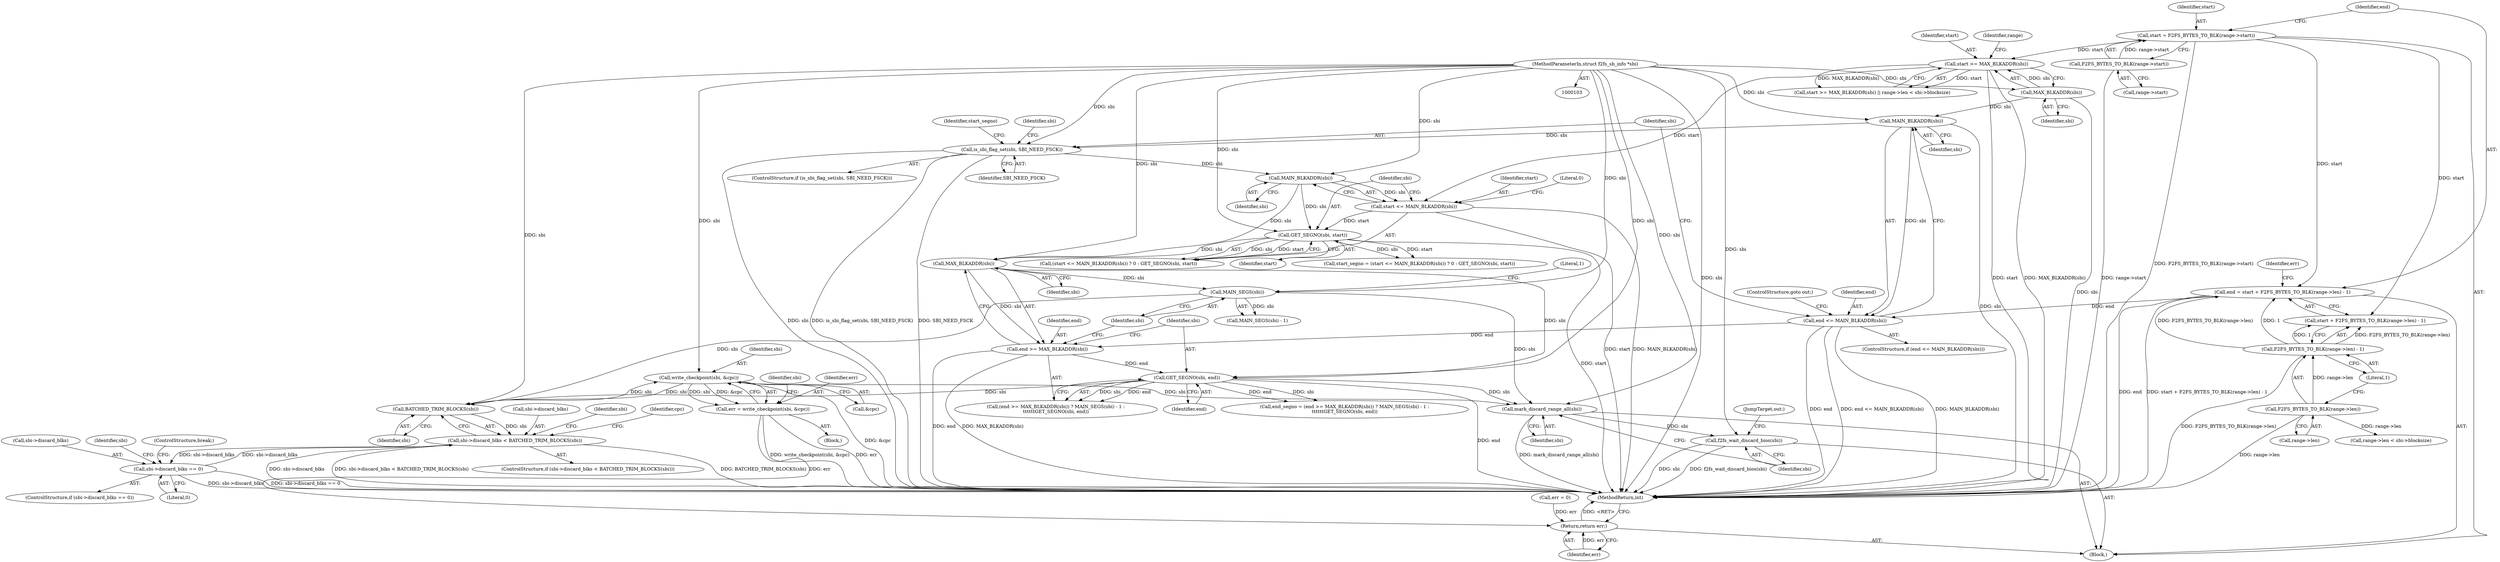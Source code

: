 digraph "0_linux_638164a2718f337ea224b747cf5977ef143166a4@API" {
"1000257" [label="(Call,write_checkpoint(sbi, &cpc))"];
"1000242" [label="(Call,BATCHED_TRIM_BLOCKS(sbi))"];
"1000193" [label="(Call,GET_SEGNO(sbi, end))"];
"1000187" [label="(Call,MAX_BLKADDR(sbi))"];
"1000179" [label="(Call,GET_SEGNO(sbi, start))"];
"1000176" [label="(Call,MAIN_BLKADDR(sbi))"];
"1000160" [label="(Call,is_sbi_flag_set(sbi, SBI_NEED_FSCK))"];
"1000156" [label="(Call,MAIN_BLKADDR(sbi))"];
"1000136" [label="(Call,MAX_BLKADDR(sbi))"];
"1000104" [label="(MethodParameterIn,struct f2fs_sb_info *sbi)"];
"1000174" [label="(Call,start <= MAIN_BLKADDR(sbi))"];
"1000134" [label="(Call,start >= MAX_BLKADDR(sbi))"];
"1000108" [label="(Call,start = F2FS_BYTES_TO_BLK(range->start))"];
"1000110" [label="(Call,F2FS_BYTES_TO_BLK(range->start))"];
"1000185" [label="(Call,end >= MAX_BLKADDR(sbi))"];
"1000154" [label="(Call,end <= MAIN_BLKADDR(sbi))"];
"1000115" [label="(Call,end = start + F2FS_BYTES_TO_BLK(range->len) - 1)"];
"1000119" [label="(Call,F2FS_BYTES_TO_BLK(range->len) - 1)"];
"1000120" [label="(Call,F2FS_BYTES_TO_BLK(range->len))"];
"1000190" [label="(Call,MAIN_SEGS(sbi))"];
"1000257" [label="(Call,write_checkpoint(sbi, &cpc))"];
"1000238" [label="(Call,sbi->discard_blks < BATCHED_TRIM_BLOCKS(sbi))"];
"1000230" [label="(Call,sbi->discard_blks == 0)"];
"1000255" [label="(Call,err = write_checkpoint(sbi, &cpc))"];
"1000283" [label="(Return,return err;)"];
"1000270" [label="(Call,mark_discard_range_all(sbi))"];
"1000272" [label="(Call,f2fs_wait_discard_bios(sbi))"];
"1000135" [label="(Identifier,start)"];
"1000274" [label="(JumpTarget,out:)"];
"1000156" [label="(Call,MAIN_BLKADDR(sbi))"];
"1000272" [label="(Call,f2fs_wait_discard_bios(sbi))"];
"1000116" [label="(Identifier,end)"];
"1000191" [label="(Identifier,sbi)"];
"1000161" [label="(Identifier,sbi)"];
"1000257" [label="(Call,write_checkpoint(sbi, &cpc))"];
"1000176" [label="(Call,MAIN_BLKADDR(sbi))"];
"1000179" [label="(Call,GET_SEGNO(sbi, start))"];
"1000192" [label="(Literal,1)"];
"1000229" [label="(ControlStructure,if (sbi->discard_blks == 0))"];
"1000154" [label="(Call,end <= MAIN_BLKADDR(sbi))"];
"1000134" [label="(Call,start >= MAX_BLKADDR(sbi))"];
"1000239" [label="(Call,sbi->discard_blks)"];
"1000230" [label="(Call,sbi->discard_blks == 0)"];
"1000270" [label="(Call,mark_discard_range_all(sbi))"];
"1000172" [label="(Identifier,start_segno)"];
"1000186" [label="(Identifier,end)"];
"1000185" [label="(Call,end >= MAX_BLKADDR(sbi))"];
"1000166" [label="(Identifier,sbi)"];
"1000104" [label="(MethodParameterIn,struct f2fs_sb_info *sbi)"];
"1000243" [label="(Identifier,sbi)"];
"1000177" [label="(Identifier,sbi)"];
"1000140" [label="(Identifier,range)"];
"1000283" [label="(Return,return err;)"];
"1000174" [label="(Call,start <= MAIN_BLKADDR(sbi))"];
"1000184" [label="(Call,(end >= MAX_BLKADDR(sbi)) ? MAIN_SEGS(sbi) - 1 :\n\t\t\t\t\t\tGET_SEGNO(sbi, end))"];
"1000190" [label="(Call,MAIN_SEGS(sbi))"];
"1000182" [label="(Call,end_segno = (end >= MAX_BLKADDR(sbi)) ? MAIN_SEGS(sbi) - 1 :\n\t\t\t\t\t\tGET_SEGNO(sbi, end))"];
"1000284" [label="(Identifier,err)"];
"1000259" [label="(Call,&cpc)"];
"1000235" [label="(ControlStructure,break;)"];
"1000237" [label="(ControlStructure,if (sbi->discard_blks < BATCHED_TRIM_BLOCKS(sbi)))"];
"1000231" [label="(Call,sbi->discard_blks)"];
"1000117" [label="(Call,start + F2FS_BYTES_TO_BLK(range->len) - 1)"];
"1000160" [label="(Call,is_sbi_flag_set(sbi, SBI_NEED_FSCK))"];
"1000240" [label="(Identifier,sbi)"];
"1000119" [label="(Call,F2FS_BYTES_TO_BLK(range->len) - 1)"];
"1000157" [label="(Identifier,sbi)"];
"1000138" [label="(Call,range->len < sbi->blocksize)"];
"1000129" [label="(Call,err = 0)"];
"1000158" [label="(ControlStructure,goto out;)"];
"1000111" [label="(Call,range->start)"];
"1000187" [label="(Call,MAX_BLKADDR(sbi))"];
"1000115" [label="(Call,end = start + F2FS_BYTES_TO_BLK(range->len) - 1)"];
"1000130" [label="(Identifier,err)"];
"1000189" [label="(Call,MAIN_SEGS(sbi) - 1)"];
"1000136" [label="(Call,MAX_BLKADDR(sbi))"];
"1000109" [label="(Identifier,start)"];
"1000256" [label="(Identifier,err)"];
"1000188" [label="(Identifier,sbi)"];
"1000181" [label="(Identifier,start)"];
"1000264" [label="(Identifier,sbi)"];
"1000159" [label="(ControlStructure,if (is_sbi_flag_set(sbi, SBI_NEED_FSCK)))"];
"1000121" [label="(Call,range->len)"];
"1000110" [label="(Call,F2FS_BYTES_TO_BLK(range->start))"];
"1000195" [label="(Identifier,end)"];
"1000153" [label="(ControlStructure,if (end <= MAIN_BLKADDR(sbi)))"];
"1000180" [label="(Identifier,sbi)"];
"1000223" [label="(Block,)"];
"1000253" [label="(Identifier,sbi)"];
"1000120" [label="(Call,F2FS_BYTES_TO_BLK(range->len))"];
"1000137" [label="(Identifier,sbi)"];
"1000234" [label="(Literal,0)"];
"1000124" [label="(Literal,1)"];
"1000246" [label="(Identifier,cpc)"];
"1000273" [label="(Identifier,sbi)"];
"1000175" [label="(Identifier,start)"];
"1000162" [label="(Identifier,SBI_NEED_FSCK)"];
"1000155" [label="(Identifier,end)"];
"1000194" [label="(Identifier,sbi)"];
"1000108" [label="(Call,start = F2FS_BYTES_TO_BLK(range->start))"];
"1000271" [label="(Identifier,sbi)"];
"1000242" [label="(Call,BATCHED_TRIM_BLOCKS(sbi))"];
"1000258" [label="(Identifier,sbi)"];
"1000133" [label="(Call,start >= MAX_BLKADDR(sbi) || range->len < sbi->blocksize)"];
"1000178" [label="(Literal,0)"];
"1000173" [label="(Call,(start <= MAIN_BLKADDR(sbi)) ? 0 : GET_SEGNO(sbi, start))"];
"1000238" [label="(Call,sbi->discard_blks < BATCHED_TRIM_BLOCKS(sbi))"];
"1000193" [label="(Call,GET_SEGNO(sbi, end))"];
"1000285" [label="(MethodReturn,int)"];
"1000106" [label="(Block,)"];
"1000171" [label="(Call,start_segno = (start <= MAIN_BLKADDR(sbi)) ? 0 : GET_SEGNO(sbi, start))"];
"1000255" [label="(Call,err = write_checkpoint(sbi, &cpc))"];
"1000257" -> "1000255"  [label="AST: "];
"1000257" -> "1000259"  [label="CFG: "];
"1000258" -> "1000257"  [label="AST: "];
"1000259" -> "1000257"  [label="AST: "];
"1000255" -> "1000257"  [label="CFG: "];
"1000257" -> "1000285"  [label="DDG: &cpc"];
"1000257" -> "1000242"  [label="DDG: sbi"];
"1000257" -> "1000255"  [label="DDG: sbi"];
"1000257" -> "1000255"  [label="DDG: &cpc"];
"1000242" -> "1000257"  [label="DDG: sbi"];
"1000104" -> "1000257"  [label="DDG: sbi"];
"1000257" -> "1000270"  [label="DDG: sbi"];
"1000242" -> "1000238"  [label="AST: "];
"1000242" -> "1000243"  [label="CFG: "];
"1000243" -> "1000242"  [label="AST: "];
"1000238" -> "1000242"  [label="CFG: "];
"1000242" -> "1000238"  [label="DDG: sbi"];
"1000193" -> "1000242"  [label="DDG: sbi"];
"1000190" -> "1000242"  [label="DDG: sbi"];
"1000104" -> "1000242"  [label="DDG: sbi"];
"1000193" -> "1000184"  [label="AST: "];
"1000193" -> "1000195"  [label="CFG: "];
"1000194" -> "1000193"  [label="AST: "];
"1000195" -> "1000193"  [label="AST: "];
"1000184" -> "1000193"  [label="CFG: "];
"1000193" -> "1000285"  [label="DDG: end"];
"1000193" -> "1000182"  [label="DDG: sbi"];
"1000193" -> "1000182"  [label="DDG: end"];
"1000193" -> "1000184"  [label="DDG: sbi"];
"1000193" -> "1000184"  [label="DDG: end"];
"1000187" -> "1000193"  [label="DDG: sbi"];
"1000104" -> "1000193"  [label="DDG: sbi"];
"1000185" -> "1000193"  [label="DDG: end"];
"1000193" -> "1000270"  [label="DDG: sbi"];
"1000187" -> "1000185"  [label="AST: "];
"1000187" -> "1000188"  [label="CFG: "];
"1000188" -> "1000187"  [label="AST: "];
"1000185" -> "1000187"  [label="CFG: "];
"1000187" -> "1000185"  [label="DDG: sbi"];
"1000179" -> "1000187"  [label="DDG: sbi"];
"1000176" -> "1000187"  [label="DDG: sbi"];
"1000104" -> "1000187"  [label="DDG: sbi"];
"1000187" -> "1000190"  [label="DDG: sbi"];
"1000179" -> "1000173"  [label="AST: "];
"1000179" -> "1000181"  [label="CFG: "];
"1000180" -> "1000179"  [label="AST: "];
"1000181" -> "1000179"  [label="AST: "];
"1000173" -> "1000179"  [label="CFG: "];
"1000179" -> "1000285"  [label="DDG: start"];
"1000179" -> "1000171"  [label="DDG: sbi"];
"1000179" -> "1000171"  [label="DDG: start"];
"1000179" -> "1000173"  [label="DDG: sbi"];
"1000179" -> "1000173"  [label="DDG: start"];
"1000176" -> "1000179"  [label="DDG: sbi"];
"1000104" -> "1000179"  [label="DDG: sbi"];
"1000174" -> "1000179"  [label="DDG: start"];
"1000176" -> "1000174"  [label="AST: "];
"1000176" -> "1000177"  [label="CFG: "];
"1000177" -> "1000176"  [label="AST: "];
"1000174" -> "1000176"  [label="CFG: "];
"1000176" -> "1000174"  [label="DDG: sbi"];
"1000160" -> "1000176"  [label="DDG: sbi"];
"1000104" -> "1000176"  [label="DDG: sbi"];
"1000160" -> "1000159"  [label="AST: "];
"1000160" -> "1000162"  [label="CFG: "];
"1000161" -> "1000160"  [label="AST: "];
"1000162" -> "1000160"  [label="AST: "];
"1000166" -> "1000160"  [label="CFG: "];
"1000172" -> "1000160"  [label="CFG: "];
"1000160" -> "1000285"  [label="DDG: is_sbi_flag_set(sbi, SBI_NEED_FSCK)"];
"1000160" -> "1000285"  [label="DDG: SBI_NEED_FSCK"];
"1000160" -> "1000285"  [label="DDG: sbi"];
"1000156" -> "1000160"  [label="DDG: sbi"];
"1000104" -> "1000160"  [label="DDG: sbi"];
"1000156" -> "1000154"  [label="AST: "];
"1000156" -> "1000157"  [label="CFG: "];
"1000157" -> "1000156"  [label="AST: "];
"1000154" -> "1000156"  [label="CFG: "];
"1000156" -> "1000285"  [label="DDG: sbi"];
"1000156" -> "1000154"  [label="DDG: sbi"];
"1000136" -> "1000156"  [label="DDG: sbi"];
"1000104" -> "1000156"  [label="DDG: sbi"];
"1000136" -> "1000134"  [label="AST: "];
"1000136" -> "1000137"  [label="CFG: "];
"1000137" -> "1000136"  [label="AST: "];
"1000134" -> "1000136"  [label="CFG: "];
"1000136" -> "1000285"  [label="DDG: sbi"];
"1000136" -> "1000134"  [label="DDG: sbi"];
"1000104" -> "1000136"  [label="DDG: sbi"];
"1000104" -> "1000103"  [label="AST: "];
"1000104" -> "1000285"  [label="DDG: sbi"];
"1000104" -> "1000190"  [label="DDG: sbi"];
"1000104" -> "1000270"  [label="DDG: sbi"];
"1000104" -> "1000272"  [label="DDG: sbi"];
"1000174" -> "1000173"  [label="AST: "];
"1000175" -> "1000174"  [label="AST: "];
"1000178" -> "1000174"  [label="CFG: "];
"1000180" -> "1000174"  [label="CFG: "];
"1000174" -> "1000285"  [label="DDG: MAIN_BLKADDR(sbi)"];
"1000174" -> "1000285"  [label="DDG: start"];
"1000134" -> "1000174"  [label="DDG: start"];
"1000134" -> "1000133"  [label="AST: "];
"1000135" -> "1000134"  [label="AST: "];
"1000140" -> "1000134"  [label="CFG: "];
"1000133" -> "1000134"  [label="CFG: "];
"1000134" -> "1000285"  [label="DDG: start"];
"1000134" -> "1000285"  [label="DDG: MAX_BLKADDR(sbi)"];
"1000134" -> "1000133"  [label="DDG: start"];
"1000134" -> "1000133"  [label="DDG: MAX_BLKADDR(sbi)"];
"1000108" -> "1000134"  [label="DDG: start"];
"1000108" -> "1000106"  [label="AST: "];
"1000108" -> "1000110"  [label="CFG: "];
"1000109" -> "1000108"  [label="AST: "];
"1000110" -> "1000108"  [label="AST: "];
"1000116" -> "1000108"  [label="CFG: "];
"1000108" -> "1000285"  [label="DDG: F2FS_BYTES_TO_BLK(range->start)"];
"1000110" -> "1000108"  [label="DDG: range->start"];
"1000108" -> "1000115"  [label="DDG: start"];
"1000108" -> "1000117"  [label="DDG: start"];
"1000110" -> "1000111"  [label="CFG: "];
"1000111" -> "1000110"  [label="AST: "];
"1000110" -> "1000285"  [label="DDG: range->start"];
"1000185" -> "1000184"  [label="AST: "];
"1000186" -> "1000185"  [label="AST: "];
"1000191" -> "1000185"  [label="CFG: "];
"1000194" -> "1000185"  [label="CFG: "];
"1000185" -> "1000285"  [label="DDG: end"];
"1000185" -> "1000285"  [label="DDG: MAX_BLKADDR(sbi)"];
"1000154" -> "1000185"  [label="DDG: end"];
"1000154" -> "1000153"  [label="AST: "];
"1000155" -> "1000154"  [label="AST: "];
"1000158" -> "1000154"  [label="CFG: "];
"1000161" -> "1000154"  [label="CFG: "];
"1000154" -> "1000285"  [label="DDG: end"];
"1000154" -> "1000285"  [label="DDG: end <= MAIN_BLKADDR(sbi)"];
"1000154" -> "1000285"  [label="DDG: MAIN_BLKADDR(sbi)"];
"1000115" -> "1000154"  [label="DDG: end"];
"1000115" -> "1000106"  [label="AST: "];
"1000115" -> "1000117"  [label="CFG: "];
"1000116" -> "1000115"  [label="AST: "];
"1000117" -> "1000115"  [label="AST: "];
"1000130" -> "1000115"  [label="CFG: "];
"1000115" -> "1000285"  [label="DDG: start + F2FS_BYTES_TO_BLK(range->len) - 1"];
"1000115" -> "1000285"  [label="DDG: end"];
"1000119" -> "1000115"  [label="DDG: F2FS_BYTES_TO_BLK(range->len)"];
"1000119" -> "1000115"  [label="DDG: 1"];
"1000119" -> "1000117"  [label="AST: "];
"1000119" -> "1000124"  [label="CFG: "];
"1000120" -> "1000119"  [label="AST: "];
"1000124" -> "1000119"  [label="AST: "];
"1000117" -> "1000119"  [label="CFG: "];
"1000119" -> "1000285"  [label="DDG: F2FS_BYTES_TO_BLK(range->len)"];
"1000119" -> "1000117"  [label="DDG: F2FS_BYTES_TO_BLK(range->len)"];
"1000119" -> "1000117"  [label="DDG: 1"];
"1000120" -> "1000119"  [label="DDG: range->len"];
"1000120" -> "1000121"  [label="CFG: "];
"1000121" -> "1000120"  [label="AST: "];
"1000124" -> "1000120"  [label="CFG: "];
"1000120" -> "1000285"  [label="DDG: range->len"];
"1000120" -> "1000138"  [label="DDG: range->len"];
"1000190" -> "1000189"  [label="AST: "];
"1000190" -> "1000191"  [label="CFG: "];
"1000191" -> "1000190"  [label="AST: "];
"1000192" -> "1000190"  [label="CFG: "];
"1000190" -> "1000189"  [label="DDG: sbi"];
"1000190" -> "1000270"  [label="DDG: sbi"];
"1000238" -> "1000237"  [label="AST: "];
"1000239" -> "1000238"  [label="AST: "];
"1000246" -> "1000238"  [label="CFG: "];
"1000253" -> "1000238"  [label="CFG: "];
"1000238" -> "1000285"  [label="DDG: sbi->discard_blks"];
"1000238" -> "1000285"  [label="DDG: sbi->discard_blks < BATCHED_TRIM_BLOCKS(sbi)"];
"1000238" -> "1000285"  [label="DDG: BATCHED_TRIM_BLOCKS(sbi)"];
"1000238" -> "1000230"  [label="DDG: sbi->discard_blks"];
"1000230" -> "1000238"  [label="DDG: sbi->discard_blks"];
"1000230" -> "1000229"  [label="AST: "];
"1000230" -> "1000234"  [label="CFG: "];
"1000231" -> "1000230"  [label="AST: "];
"1000234" -> "1000230"  [label="AST: "];
"1000235" -> "1000230"  [label="CFG: "];
"1000240" -> "1000230"  [label="CFG: "];
"1000230" -> "1000285"  [label="DDG: sbi->discard_blks"];
"1000230" -> "1000285"  [label="DDG: sbi->discard_blks == 0"];
"1000255" -> "1000223"  [label="AST: "];
"1000256" -> "1000255"  [label="AST: "];
"1000264" -> "1000255"  [label="CFG: "];
"1000255" -> "1000285"  [label="DDG: write_checkpoint(sbi, &cpc)"];
"1000255" -> "1000285"  [label="DDG: err"];
"1000255" -> "1000283"  [label="DDG: err"];
"1000283" -> "1000106"  [label="AST: "];
"1000283" -> "1000284"  [label="CFG: "];
"1000284" -> "1000283"  [label="AST: "];
"1000285" -> "1000283"  [label="CFG: "];
"1000283" -> "1000285"  [label="DDG: <RET>"];
"1000284" -> "1000283"  [label="DDG: err"];
"1000129" -> "1000283"  [label="DDG: err"];
"1000270" -> "1000106"  [label="AST: "];
"1000270" -> "1000271"  [label="CFG: "];
"1000271" -> "1000270"  [label="AST: "];
"1000273" -> "1000270"  [label="CFG: "];
"1000270" -> "1000285"  [label="DDG: mark_discard_range_all(sbi)"];
"1000270" -> "1000272"  [label="DDG: sbi"];
"1000272" -> "1000106"  [label="AST: "];
"1000272" -> "1000273"  [label="CFG: "];
"1000273" -> "1000272"  [label="AST: "];
"1000274" -> "1000272"  [label="CFG: "];
"1000272" -> "1000285"  [label="DDG: sbi"];
"1000272" -> "1000285"  [label="DDG: f2fs_wait_discard_bios(sbi)"];
}
